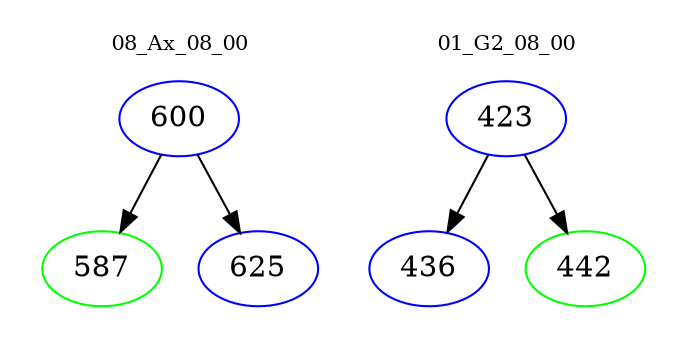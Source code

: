 digraph{
subgraph cluster_0 {
color = white
label = "08_Ax_08_00";
fontsize=10;
T0_600 [label="600", color="blue"]
T0_600 -> T0_587 [color="black"]
T0_587 [label="587", color="green"]
T0_600 -> T0_625 [color="black"]
T0_625 [label="625", color="blue"]
}
subgraph cluster_1 {
color = white
label = "01_G2_08_00";
fontsize=10;
T1_423 [label="423", color="blue"]
T1_423 -> T1_436 [color="black"]
T1_436 [label="436", color="blue"]
T1_423 -> T1_442 [color="black"]
T1_442 [label="442", color="green"]
}
}
